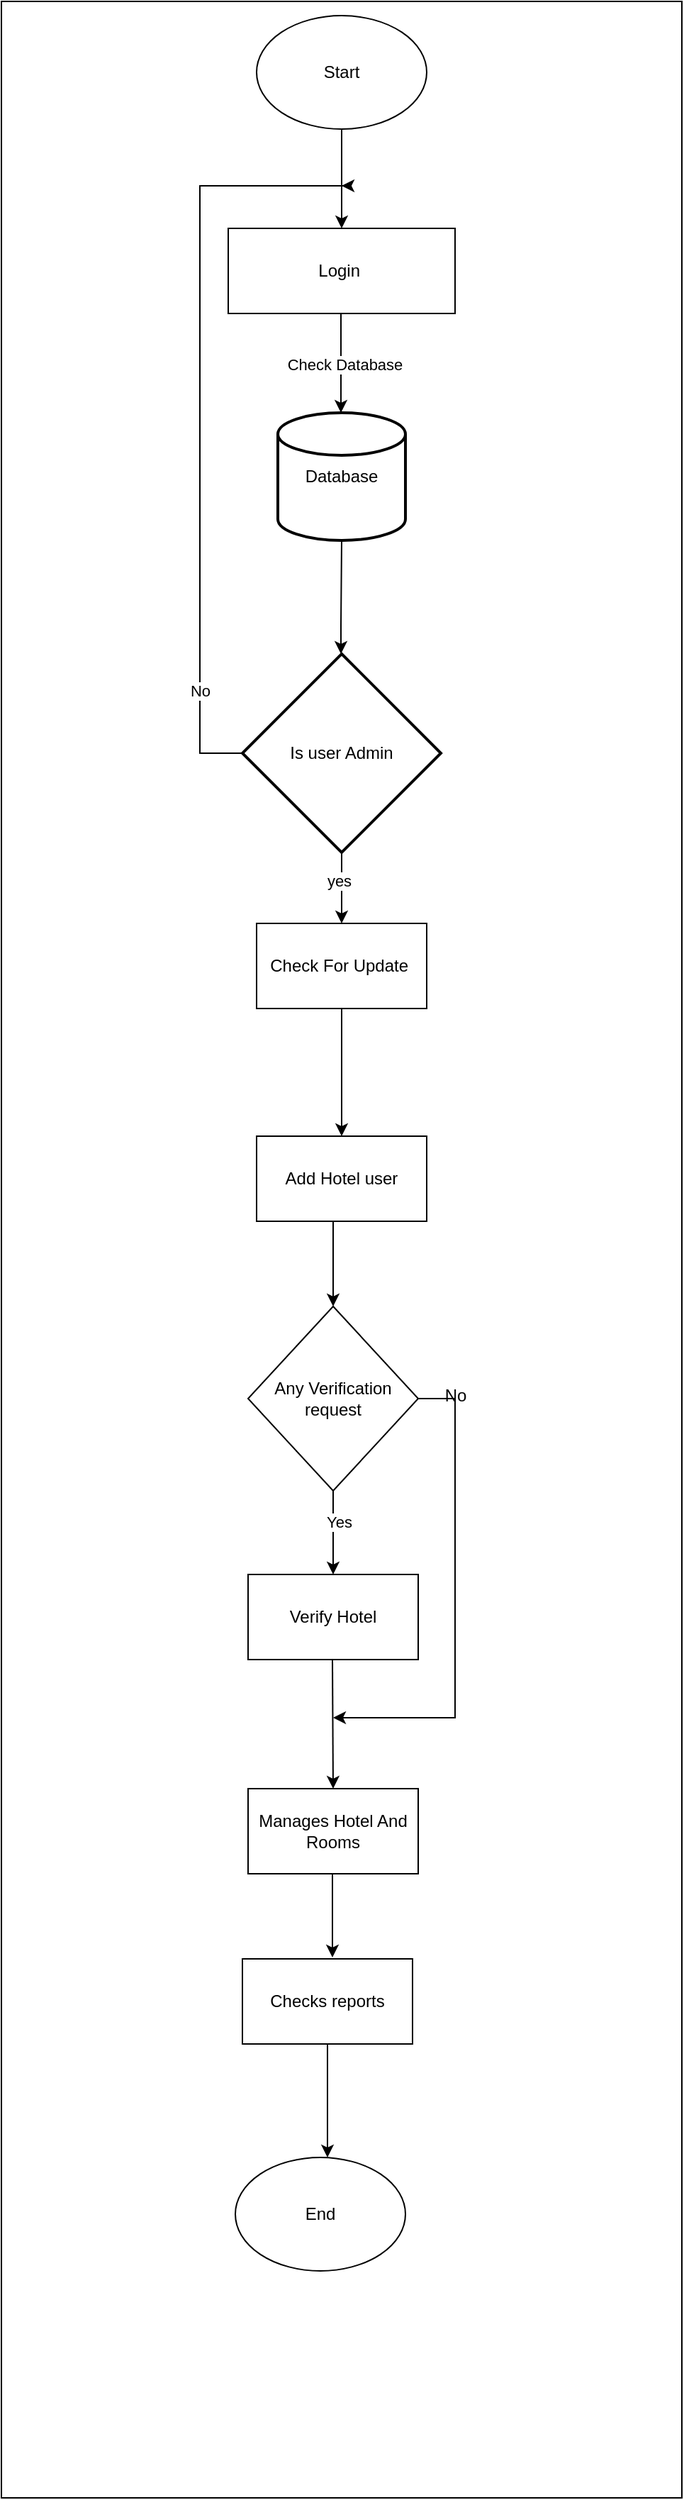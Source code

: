<mxfile version="24.6.4" type="device">
  <diagram name="Page-1" id="YfLZeL-RubbJot_u5SUt">
    <mxGraphModel dx="1120" dy="434" grid="1" gridSize="10" guides="1" tooltips="1" connect="1" arrows="1" fold="1" page="1" pageScale="1" pageWidth="827" pageHeight="1169" math="0" shadow="0">
      <root>
        <mxCell id="0" />
        <mxCell id="1" parent="0" />
        <mxCell id="Lzn1jySnu3NTndvRrOIX-27" value="" style="rounded=0;whiteSpace=wrap;html=1;" vertex="1" parent="1">
          <mxGeometry x="120" width="480" height="1760" as="geometry" />
        </mxCell>
        <mxCell id="zj4SvAih0t7Ue7XdVl9X-1" value="Start" style="ellipse;whiteSpace=wrap;html=1;" parent="1" vertex="1">
          <mxGeometry x="300" y="10" width="120" height="80" as="geometry" />
        </mxCell>
        <mxCell id="zj4SvAih0t7Ue7XdVl9X-2" value="Login&amp;nbsp;" style="rounded=0;whiteSpace=wrap;html=1;" parent="1" vertex="1">
          <mxGeometry x="280" y="160" width="160" height="60" as="geometry" />
        </mxCell>
        <mxCell id="zj4SvAih0t7Ue7XdVl9X-3" value="Database" style="strokeWidth=2;html=1;shape=mxgraph.flowchart.database;whiteSpace=wrap;" parent="1" vertex="1">
          <mxGeometry x="315" y="290" width="90" height="90" as="geometry" />
        </mxCell>
        <mxCell id="zj4SvAih0t7Ue7XdVl9X-9" style="edgeStyle=orthogonalEdgeStyle;rounded=0;orthogonalLoop=1;jettySize=auto;html=1;exitX=0.5;exitY=1;exitDx=0;exitDy=0;exitPerimeter=0;" parent="1" source="zj4SvAih0t7Ue7XdVl9X-4" edge="1">
          <mxGeometry relative="1" as="geometry">
            <mxPoint x="360" y="650" as="targetPoint" />
          </mxGeometry>
        </mxCell>
        <mxCell id="Lzn1jySnu3NTndvRrOIX-22" value="yes" style="edgeLabel;html=1;align=center;verticalAlign=middle;resizable=0;points=[];" vertex="1" connectable="0" parent="zj4SvAih0t7Ue7XdVl9X-9">
          <mxGeometry x="-0.208" y="-2" relative="1" as="geometry">
            <mxPoint as="offset" />
          </mxGeometry>
        </mxCell>
        <mxCell id="zj4SvAih0t7Ue7XdVl9X-4" value="Is user Admin" style="strokeWidth=2;html=1;shape=mxgraph.flowchart.decision;whiteSpace=wrap;" parent="1" vertex="1">
          <mxGeometry x="290" y="460" width="140" height="140" as="geometry" />
        </mxCell>
        <mxCell id="zj4SvAih0t7Ue7XdVl9X-5" value="" style="endArrow=classic;html=1;rounded=0;exitX=0.5;exitY=1;exitDx=0;exitDy=0;entryX=0.5;entryY=0;entryDx=0;entryDy=0;" parent="1" source="zj4SvAih0t7Ue7XdVl9X-1" target="zj4SvAih0t7Ue7XdVl9X-2" edge="1">
          <mxGeometry width="50" height="50" relative="1" as="geometry">
            <mxPoint x="390" y="250" as="sourcePoint" />
            <mxPoint x="440" y="200" as="targetPoint" />
          </mxGeometry>
        </mxCell>
        <mxCell id="zj4SvAih0t7Ue7XdVl9X-6" value="" style="endArrow=classic;html=1;rounded=0;exitX=0.5;exitY=1;exitDx=0;exitDy=0;entryX=0.5;entryY=0;entryDx=0;entryDy=0;" parent="1" edge="1">
          <mxGeometry width="50" height="50" relative="1" as="geometry">
            <mxPoint x="359.5" y="220" as="sourcePoint" />
            <mxPoint x="359.5" y="290" as="targetPoint" />
          </mxGeometry>
        </mxCell>
        <mxCell id="zj4SvAih0t7Ue7XdVl9X-8" value="Check Database" style="edgeLabel;html=1;align=center;verticalAlign=middle;resizable=0;points=[];" parent="zj4SvAih0t7Ue7XdVl9X-6" vertex="1" connectable="0">
          <mxGeometry x="0.029" y="2" relative="1" as="geometry">
            <mxPoint as="offset" />
          </mxGeometry>
        </mxCell>
        <mxCell id="zj4SvAih0t7Ue7XdVl9X-7" value="" style="endArrow=classic;html=1;rounded=0;exitX=0.5;exitY=1;exitDx=0;exitDy=0;entryX=0.5;entryY=0;entryDx=0;entryDy=0;exitPerimeter=0;" parent="1" source="zj4SvAih0t7Ue7XdVl9X-3" edge="1">
          <mxGeometry width="50" height="50" relative="1" as="geometry">
            <mxPoint x="359.5" y="390" as="sourcePoint" />
            <mxPoint x="359.5" y="460" as="targetPoint" />
            <Array as="points">
              <mxPoint x="359.5" y="440" />
            </Array>
          </mxGeometry>
        </mxCell>
        <mxCell id="zj4SvAih0t7Ue7XdVl9X-10" value="Check For Update&amp;nbsp;" style="rounded=0;whiteSpace=wrap;html=1;" parent="1" vertex="1">
          <mxGeometry x="300" y="650" width="120" height="60" as="geometry" />
        </mxCell>
        <mxCell id="Lzn1jySnu3NTndvRrOIX-2" value="" style="endArrow=classic;html=1;rounded=0;exitX=0.5;exitY=1;exitDx=0;exitDy=0;" edge="1" parent="1" source="zj4SvAih0t7Ue7XdVl9X-10">
          <mxGeometry width="50" height="50" relative="1" as="geometry">
            <mxPoint x="390" y="946" as="sourcePoint" />
            <mxPoint x="360" y="800" as="targetPoint" />
          </mxGeometry>
        </mxCell>
        <mxCell id="Lzn1jySnu3NTndvRrOIX-4" value="Any Verification request" style="rhombus;whiteSpace=wrap;html=1;" vertex="1" parent="1">
          <mxGeometry x="294" y="920" width="120" height="130" as="geometry" />
        </mxCell>
        <mxCell id="Lzn1jySnu3NTndvRrOIX-7" value="Verify Hotel" style="rounded=0;whiteSpace=wrap;html=1;" vertex="1" parent="1">
          <mxGeometry x="294" y="1109" width="120" height="60" as="geometry" />
        </mxCell>
        <mxCell id="Lzn1jySnu3NTndvRrOIX-9" value="Manages Hotel And Rooms" style="rounded=0;whiteSpace=wrap;html=1;" vertex="1" parent="1">
          <mxGeometry x="294" y="1260" width="120" height="60" as="geometry" />
        </mxCell>
        <mxCell id="Lzn1jySnu3NTndvRrOIX-11" value="Checks reports" style="rounded=0;whiteSpace=wrap;html=1;" vertex="1" parent="1">
          <mxGeometry x="290" y="1380" width="120" height="60" as="geometry" />
        </mxCell>
        <mxCell id="Lzn1jySnu3NTndvRrOIX-13" value="Add Hotel user" style="rounded=0;whiteSpace=wrap;html=1;" vertex="1" parent="1">
          <mxGeometry x="300" y="800" width="120" height="60" as="geometry" />
        </mxCell>
        <mxCell id="Lzn1jySnu3NTndvRrOIX-14" value="" style="endArrow=classic;html=1;rounded=0;exitX=0.45;exitY=1;exitDx=0;exitDy=0;exitPerimeter=0;entryX=0.5;entryY=0;entryDx=0;entryDy=0;" edge="1" parent="1" source="Lzn1jySnu3NTndvRrOIX-13" target="Lzn1jySnu3NTndvRrOIX-4">
          <mxGeometry width="50" height="50" relative="1" as="geometry">
            <mxPoint x="390" y="1060" as="sourcePoint" />
            <mxPoint x="440" y="1010" as="targetPoint" />
          </mxGeometry>
        </mxCell>
        <mxCell id="Lzn1jySnu3NTndvRrOIX-15" value="" style="endArrow=classic;html=1;rounded=0;exitX=0.5;exitY=1;exitDx=0;exitDy=0;entryX=0.5;entryY=0;entryDx=0;entryDy=0;" edge="1" parent="1" source="Lzn1jySnu3NTndvRrOIX-4" target="Lzn1jySnu3NTndvRrOIX-7">
          <mxGeometry width="50" height="50" relative="1" as="geometry">
            <mxPoint x="390" y="1160" as="sourcePoint" />
            <mxPoint x="440" y="1110" as="targetPoint" />
          </mxGeometry>
        </mxCell>
        <mxCell id="Lzn1jySnu3NTndvRrOIX-19" value="Yes" style="edgeLabel;html=1;align=center;verticalAlign=middle;resizable=0;points=[];" vertex="1" connectable="0" parent="Lzn1jySnu3NTndvRrOIX-15">
          <mxGeometry x="-0.254" y="4" relative="1" as="geometry">
            <mxPoint as="offset" />
          </mxGeometry>
        </mxCell>
        <mxCell id="Lzn1jySnu3NTndvRrOIX-16" value="" style="endArrow=classic;html=1;rounded=0;exitX=0.5;exitY=1;exitDx=0;exitDy=0;entryX=0.5;entryY=0;entryDx=0;entryDy=0;" edge="1" parent="1" target="Lzn1jySnu3NTndvRrOIX-9">
          <mxGeometry width="50" height="50" relative="1" as="geometry">
            <mxPoint x="353.5" y="1169" as="sourcePoint" />
            <mxPoint x="353.5" y="1228" as="targetPoint" />
          </mxGeometry>
        </mxCell>
        <mxCell id="Lzn1jySnu3NTndvRrOIX-17" value="" style="endArrow=classic;html=1;rounded=0;exitX=0.5;exitY=1;exitDx=0;exitDy=0;entryX=0.5;entryY=0;entryDx=0;entryDy=0;" edge="1" parent="1">
          <mxGeometry width="50" height="50" relative="1" as="geometry">
            <mxPoint x="353.5" y="1320" as="sourcePoint" />
            <mxPoint x="353.5" y="1379" as="targetPoint" />
          </mxGeometry>
        </mxCell>
        <mxCell id="Lzn1jySnu3NTndvRrOIX-18" value="" style="endArrow=classic;html=1;rounded=0;edgeStyle=orthogonalEdgeStyle;exitX=1;exitY=0.5;exitDx=0;exitDy=0;" edge="1" parent="1" source="Lzn1jySnu3NTndvRrOIX-4">
          <mxGeometry width="50" height="50" relative="1" as="geometry">
            <mxPoint x="430" y="1000" as="sourcePoint" />
            <mxPoint x="354" y="1210" as="targetPoint" />
            <Array as="points">
              <mxPoint x="440" y="985" />
              <mxPoint x="440" y="1210" />
            </Array>
          </mxGeometry>
        </mxCell>
        <mxCell id="Lzn1jySnu3NTndvRrOIX-20" value="No" style="text;html=1;align=center;verticalAlign=middle;resizable=0;points=[];autosize=1;strokeColor=none;fillColor=none;" vertex="1" parent="1">
          <mxGeometry x="420" y="968" width="40" height="30" as="geometry" />
        </mxCell>
        <mxCell id="Lzn1jySnu3NTndvRrOIX-21" value="" style="endArrow=classic;html=1;rounded=0;exitX=0.5;exitY=1;exitDx=0;exitDy=0;" edge="1" parent="1" source="Lzn1jySnu3NTndvRrOIX-11">
          <mxGeometry width="50" height="50" relative="1" as="geometry">
            <mxPoint x="390" y="1520" as="sourcePoint" />
            <mxPoint x="350" y="1520" as="targetPoint" />
          </mxGeometry>
        </mxCell>
        <mxCell id="Lzn1jySnu3NTndvRrOIX-23" value="" style="endArrow=classic;html=1;rounded=0;exitX=0;exitY=0.5;exitDx=0;exitDy=0;exitPerimeter=0;edgeStyle=orthogonalEdgeStyle;" edge="1" parent="1" source="zj4SvAih0t7Ue7XdVl9X-4">
          <mxGeometry width="50" height="50" relative="1" as="geometry">
            <mxPoint x="280" y="530" as="sourcePoint" />
            <mxPoint x="360" y="130" as="targetPoint" />
            <Array as="points">
              <mxPoint x="260" y="530" />
              <mxPoint x="260" y="130" />
              <mxPoint x="361" y="130" />
            </Array>
          </mxGeometry>
        </mxCell>
        <mxCell id="Lzn1jySnu3NTndvRrOIX-25" value="No" style="edgeLabel;html=1;align=center;verticalAlign=middle;resizable=0;points=[];" vertex="1" connectable="0" parent="Lzn1jySnu3NTndvRrOIX-23">
          <mxGeometry x="-0.721" relative="1" as="geometry">
            <mxPoint as="offset" />
          </mxGeometry>
        </mxCell>
        <mxCell id="Lzn1jySnu3NTndvRrOIX-26" value="End" style="ellipse;whiteSpace=wrap;html=1;" vertex="1" parent="1">
          <mxGeometry x="285" y="1520" width="120" height="80" as="geometry" />
        </mxCell>
      </root>
    </mxGraphModel>
  </diagram>
</mxfile>
